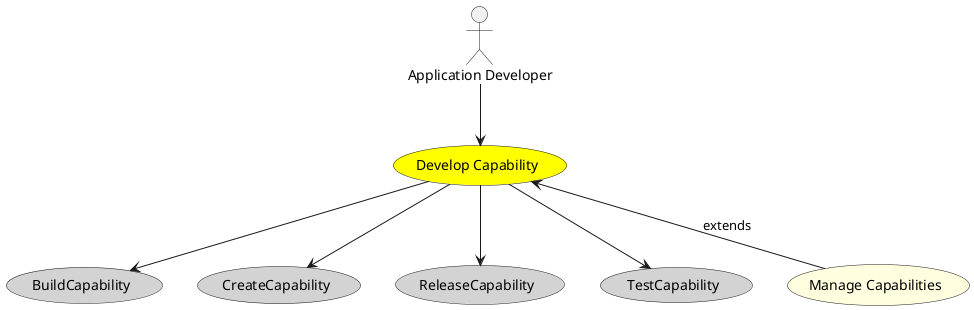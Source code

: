 @startuml


usecase "Develop Capability" as DevelopCapability #yellow

Actor "Application Developer" as ApplicationDeveloper

ApplicationDeveloper --> DevelopCapability



usecase "BuildCapability" as BuildCapability #lightgrey

DevelopCapability --> BuildCapability

usecase "CreateCapability" as CreateCapability #lightgrey

DevelopCapability --> CreateCapability

usecase "ReleaseCapability" as ReleaseCapability #lightgrey

DevelopCapability --> ReleaseCapability

usecase "TestCapability" as TestCapability #lightgrey

DevelopCapability --> TestCapability



usecase "Manage Capabilities" as ManageCapabilities #lightyellow

DevelopCapability <-- ManageCapabilities : extends







@enduml
